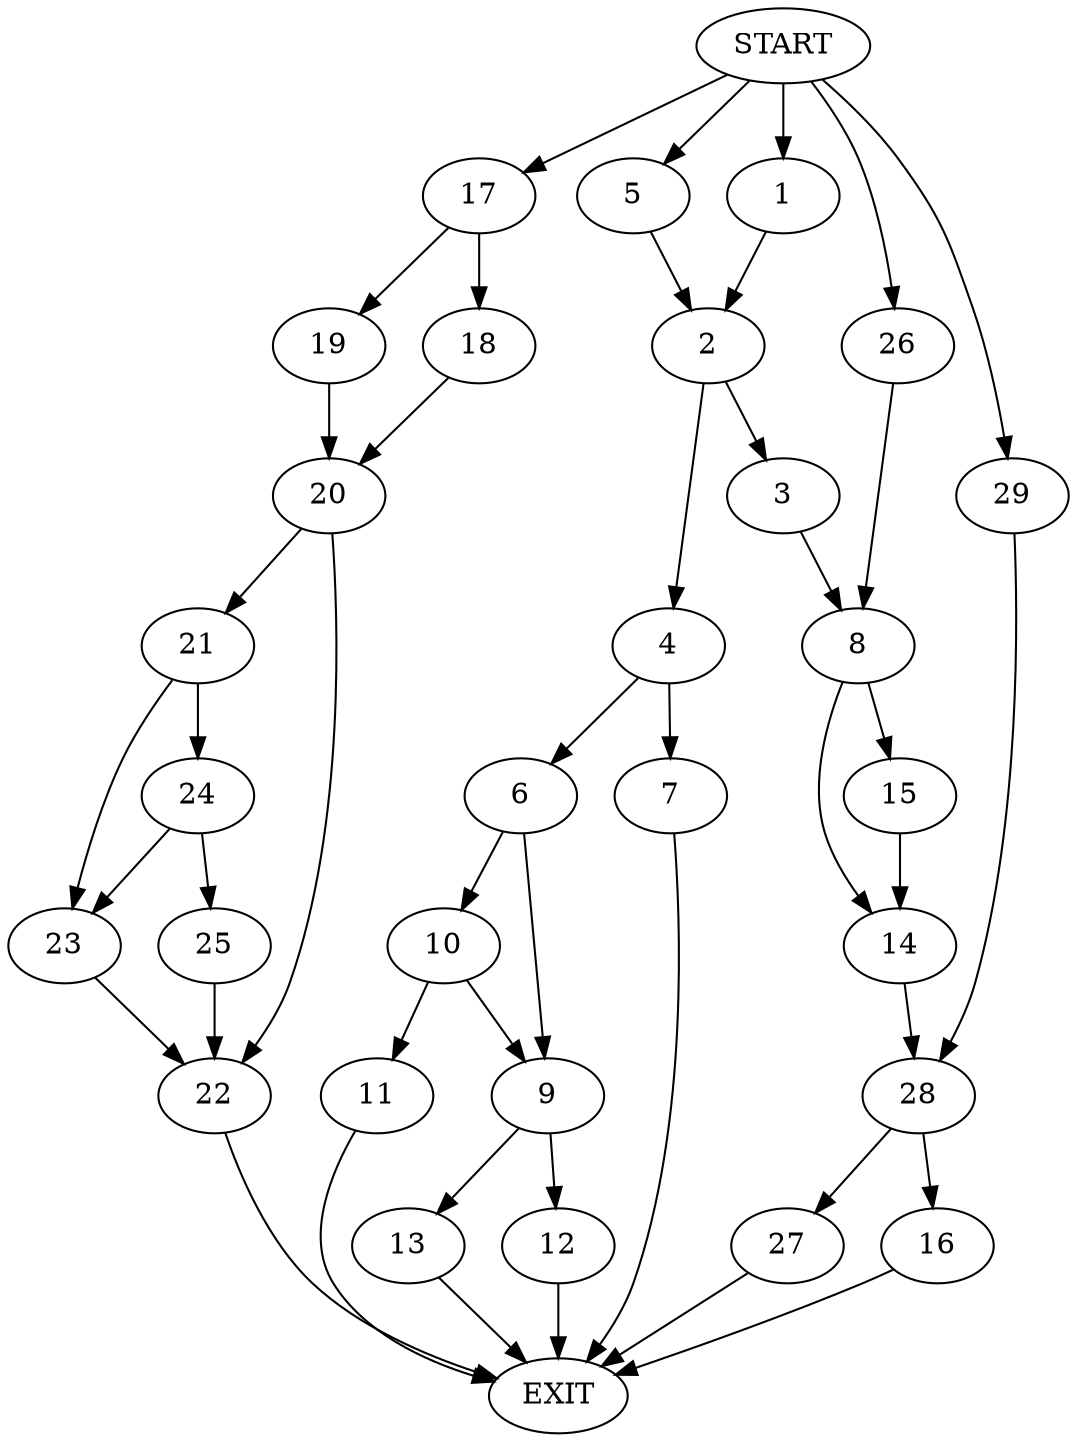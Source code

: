 digraph {
0 [label="START"]
30 [label="EXIT"]
0 -> 1
1 -> 2
2 -> 3
2 -> 4
0 -> 5
5 -> 2
4 -> 6
4 -> 7
3 -> 8
6 -> 9
6 -> 10
7 -> 30
10 -> 11
10 -> 9
9 -> 12
9 -> 13
11 -> 30
12 -> 30
13 -> 30
8 -> 14
8 -> 15
16 -> 30
0 -> 17
17 -> 18
17 -> 19
19 -> 20
18 -> 20
20 -> 21
20 -> 22
22 -> 30
21 -> 23
21 -> 24
24 -> 23
24 -> 25
23 -> 22
25 -> 22
0 -> 26
26 -> 8
27 -> 30
15 -> 14
14 -> 28
28 -> 27
28 -> 16
0 -> 29
29 -> 28
}
